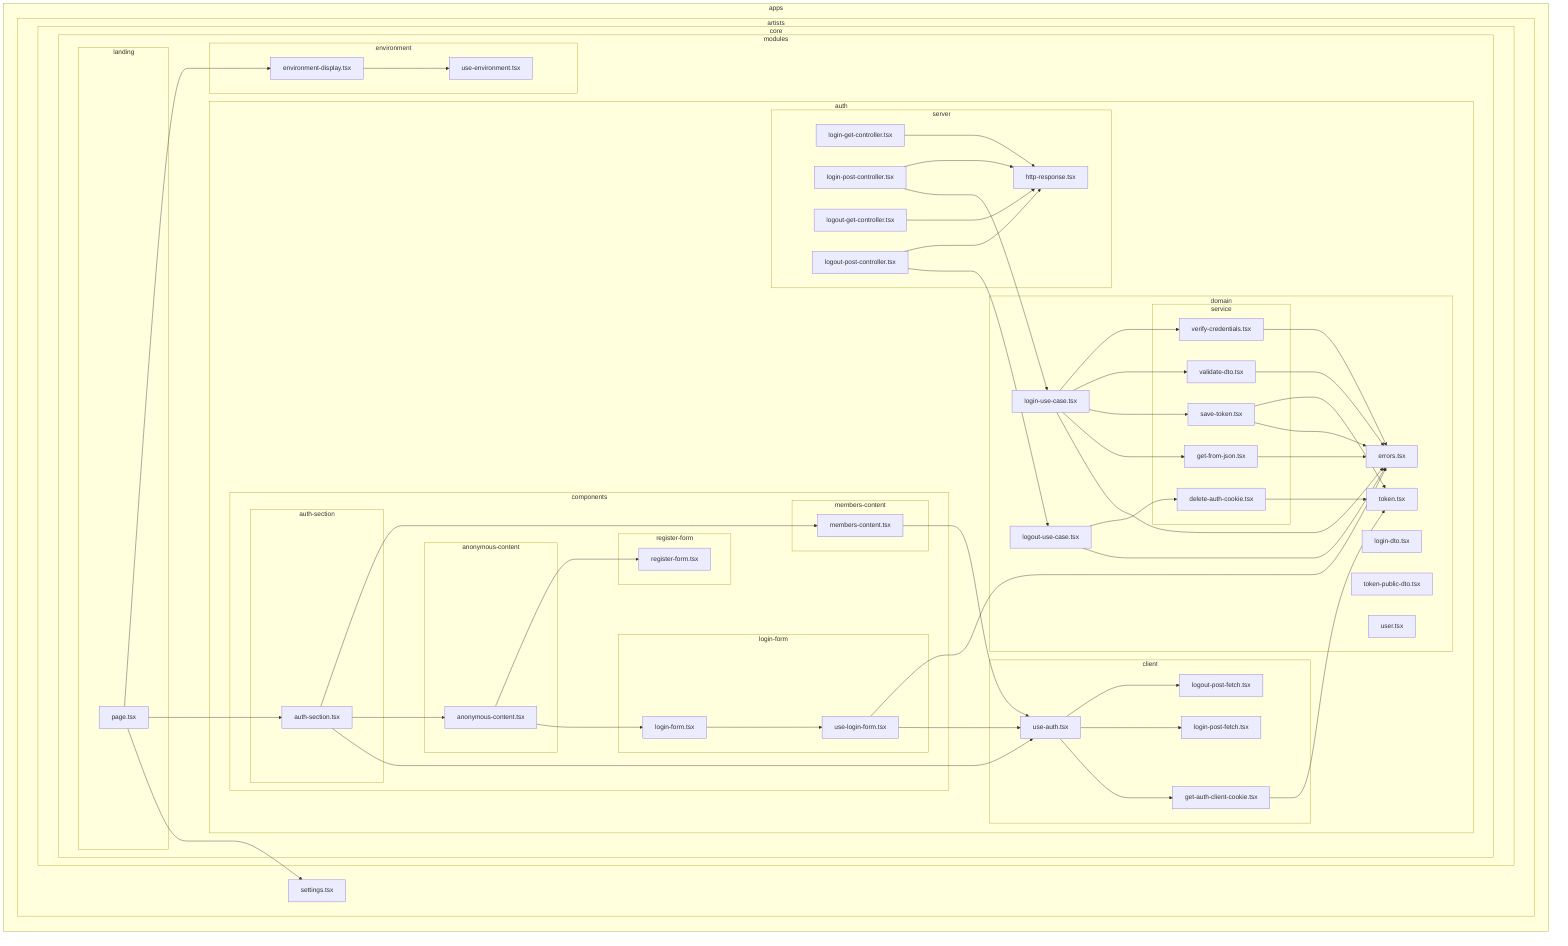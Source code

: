 flowchart LR

subgraph 0["apps"]
subgraph 1["artists"]
subgraph 2["core"]
subgraph 3["modules"]
subgraph 4["auth"]
subgraph 5["client"]
6["get-auth-client-cookie.tsx"]
9["login-post-fetch.tsx"]
A["logout-post-fetch.tsx"]
B["use-auth.tsx"]
end
subgraph 7["domain"]
8["token.tsx"]
I["errors.tsx"]
P["login-dto.tsx"]
Q["login-use-case.tsx"]
subgraph R["service"]
S["get-from-json.tsx"]
T["save-token.tsx"]
U["validate-dto.tsx"]
V["verify-credentials.tsx"]
X["delete-auth-cookie.tsx"]
end
W["logout-use-case.tsx"]
Y["token-public-dto.tsx"]
Z["user.tsx"]
end
subgraph C["components"]
subgraph D["anonymous-content"]
E["anonymous-content.tsx"]
end
subgraph F["login-form"]
G["login-form.tsx"]
H["use-login-form.tsx"]
end
subgraph J["register-form"]
K["register-form.tsx"]
end
subgraph L["auth-section"]
M["auth-section.tsx"]
end
subgraph N["members-content"]
O["members-content.tsx"]
end
end
subgraph 10["server"]
11["http-response.tsx"]
12["login-get-controller.tsx"]
13["login-post-controller.tsx"]
14["logout-get-controller.tsx"]
15["logout-post-controller.tsx"]
end
end
subgraph 16["environment"]
17["environment-display.tsx"]
18["use-environment.tsx"]
end
subgraph 19["landing"]
1A["page.tsx"]
end
end
end
1B["settings.tsx"]
end
end
6-->8
B-->6
B-->9
B-->A
E-->G
E-->K
G-->H
H-->B
H-->I
M-->B
M-->E
M-->O
O-->B
Q-->I
Q-->S
Q-->T
Q-->U
Q-->V
S-->I
T-->I
T-->8
U-->I
V-->I
W-->I
W-->X
X-->8
12-->11
13-->Q
13-->11
14-->11
15-->W
15-->11
17-->18
1A-->1B
1A-->M
1A-->17